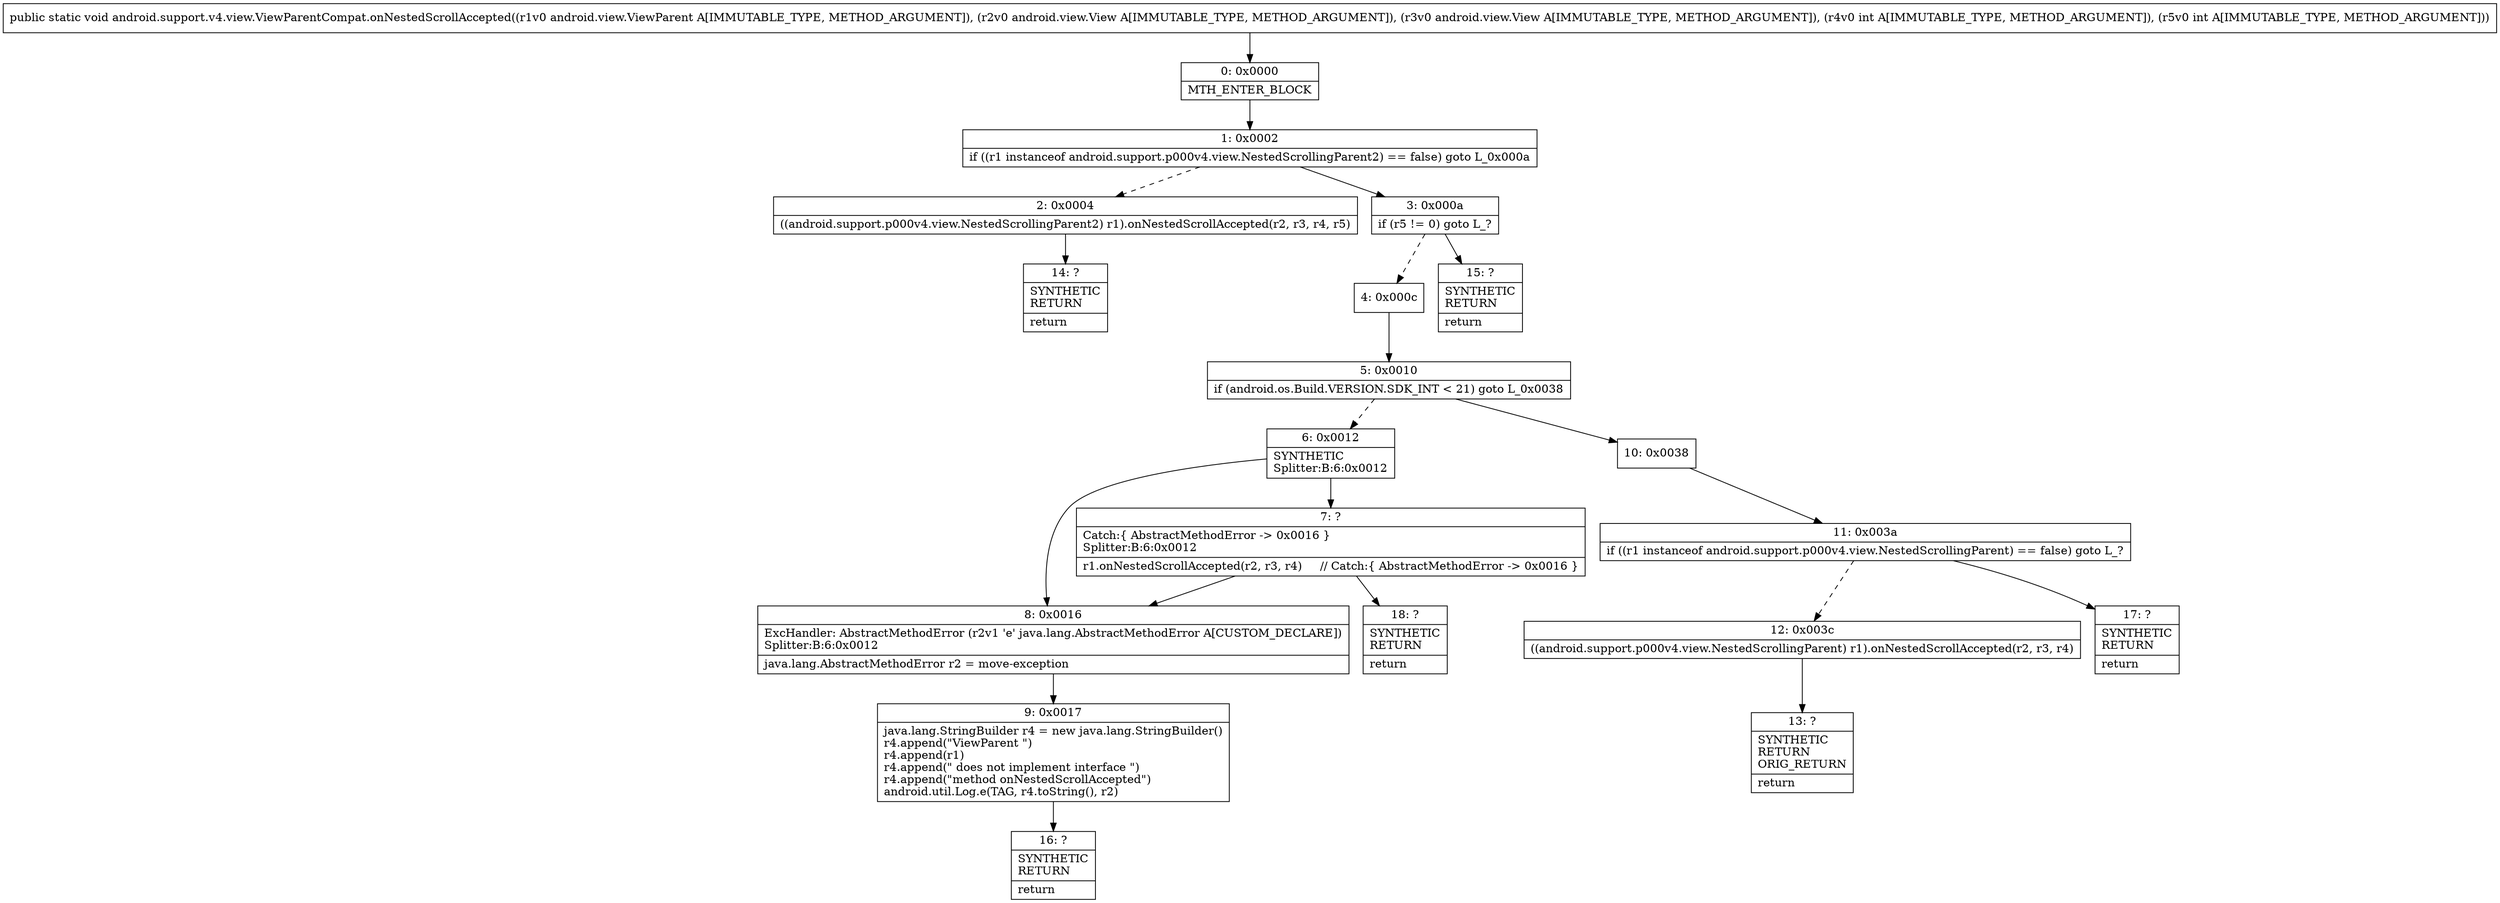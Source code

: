 digraph "CFG forandroid.support.v4.view.ViewParentCompat.onNestedScrollAccepted(Landroid\/view\/ViewParent;Landroid\/view\/View;Landroid\/view\/View;II)V" {
Node_0 [shape=record,label="{0\:\ 0x0000|MTH_ENTER_BLOCK\l}"];
Node_1 [shape=record,label="{1\:\ 0x0002|if ((r1 instanceof android.support.p000v4.view.NestedScrollingParent2) == false) goto L_0x000a\l}"];
Node_2 [shape=record,label="{2\:\ 0x0004|((android.support.p000v4.view.NestedScrollingParent2) r1).onNestedScrollAccepted(r2, r3, r4, r5)\l}"];
Node_3 [shape=record,label="{3\:\ 0x000a|if (r5 != 0) goto L_?\l}"];
Node_4 [shape=record,label="{4\:\ 0x000c}"];
Node_5 [shape=record,label="{5\:\ 0x0010|if (android.os.Build.VERSION.SDK_INT \< 21) goto L_0x0038\l}"];
Node_6 [shape=record,label="{6\:\ 0x0012|SYNTHETIC\lSplitter:B:6:0x0012\l}"];
Node_7 [shape=record,label="{7\:\ ?|Catch:\{ AbstractMethodError \-\> 0x0016 \}\lSplitter:B:6:0x0012\l|r1.onNestedScrollAccepted(r2, r3, r4)     \/\/ Catch:\{ AbstractMethodError \-\> 0x0016 \}\l}"];
Node_8 [shape=record,label="{8\:\ 0x0016|ExcHandler: AbstractMethodError (r2v1 'e' java.lang.AbstractMethodError A[CUSTOM_DECLARE])\lSplitter:B:6:0x0012\l|java.lang.AbstractMethodError r2 = move\-exception\l}"];
Node_9 [shape=record,label="{9\:\ 0x0017|java.lang.StringBuilder r4 = new java.lang.StringBuilder()\lr4.append(\"ViewParent \")\lr4.append(r1)\lr4.append(\" does not implement interface \")\lr4.append(\"method onNestedScrollAccepted\")\landroid.util.Log.e(TAG, r4.toString(), r2)\l}"];
Node_10 [shape=record,label="{10\:\ 0x0038}"];
Node_11 [shape=record,label="{11\:\ 0x003a|if ((r1 instanceof android.support.p000v4.view.NestedScrollingParent) == false) goto L_?\l}"];
Node_12 [shape=record,label="{12\:\ 0x003c|((android.support.p000v4.view.NestedScrollingParent) r1).onNestedScrollAccepted(r2, r3, r4)\l}"];
Node_13 [shape=record,label="{13\:\ ?|SYNTHETIC\lRETURN\lORIG_RETURN\l|return\l}"];
Node_14 [shape=record,label="{14\:\ ?|SYNTHETIC\lRETURN\l|return\l}"];
Node_15 [shape=record,label="{15\:\ ?|SYNTHETIC\lRETURN\l|return\l}"];
Node_16 [shape=record,label="{16\:\ ?|SYNTHETIC\lRETURN\l|return\l}"];
Node_17 [shape=record,label="{17\:\ ?|SYNTHETIC\lRETURN\l|return\l}"];
Node_18 [shape=record,label="{18\:\ ?|SYNTHETIC\lRETURN\l|return\l}"];
MethodNode[shape=record,label="{public static void android.support.v4.view.ViewParentCompat.onNestedScrollAccepted((r1v0 android.view.ViewParent A[IMMUTABLE_TYPE, METHOD_ARGUMENT]), (r2v0 android.view.View A[IMMUTABLE_TYPE, METHOD_ARGUMENT]), (r3v0 android.view.View A[IMMUTABLE_TYPE, METHOD_ARGUMENT]), (r4v0 int A[IMMUTABLE_TYPE, METHOD_ARGUMENT]), (r5v0 int A[IMMUTABLE_TYPE, METHOD_ARGUMENT])) }"];
MethodNode -> Node_0;
Node_0 -> Node_1;
Node_1 -> Node_2[style=dashed];
Node_1 -> Node_3;
Node_2 -> Node_14;
Node_3 -> Node_4[style=dashed];
Node_3 -> Node_15;
Node_4 -> Node_5;
Node_5 -> Node_6[style=dashed];
Node_5 -> Node_10;
Node_6 -> Node_7;
Node_6 -> Node_8;
Node_7 -> Node_8;
Node_7 -> Node_18;
Node_8 -> Node_9;
Node_9 -> Node_16;
Node_10 -> Node_11;
Node_11 -> Node_12[style=dashed];
Node_11 -> Node_17;
Node_12 -> Node_13;
}

